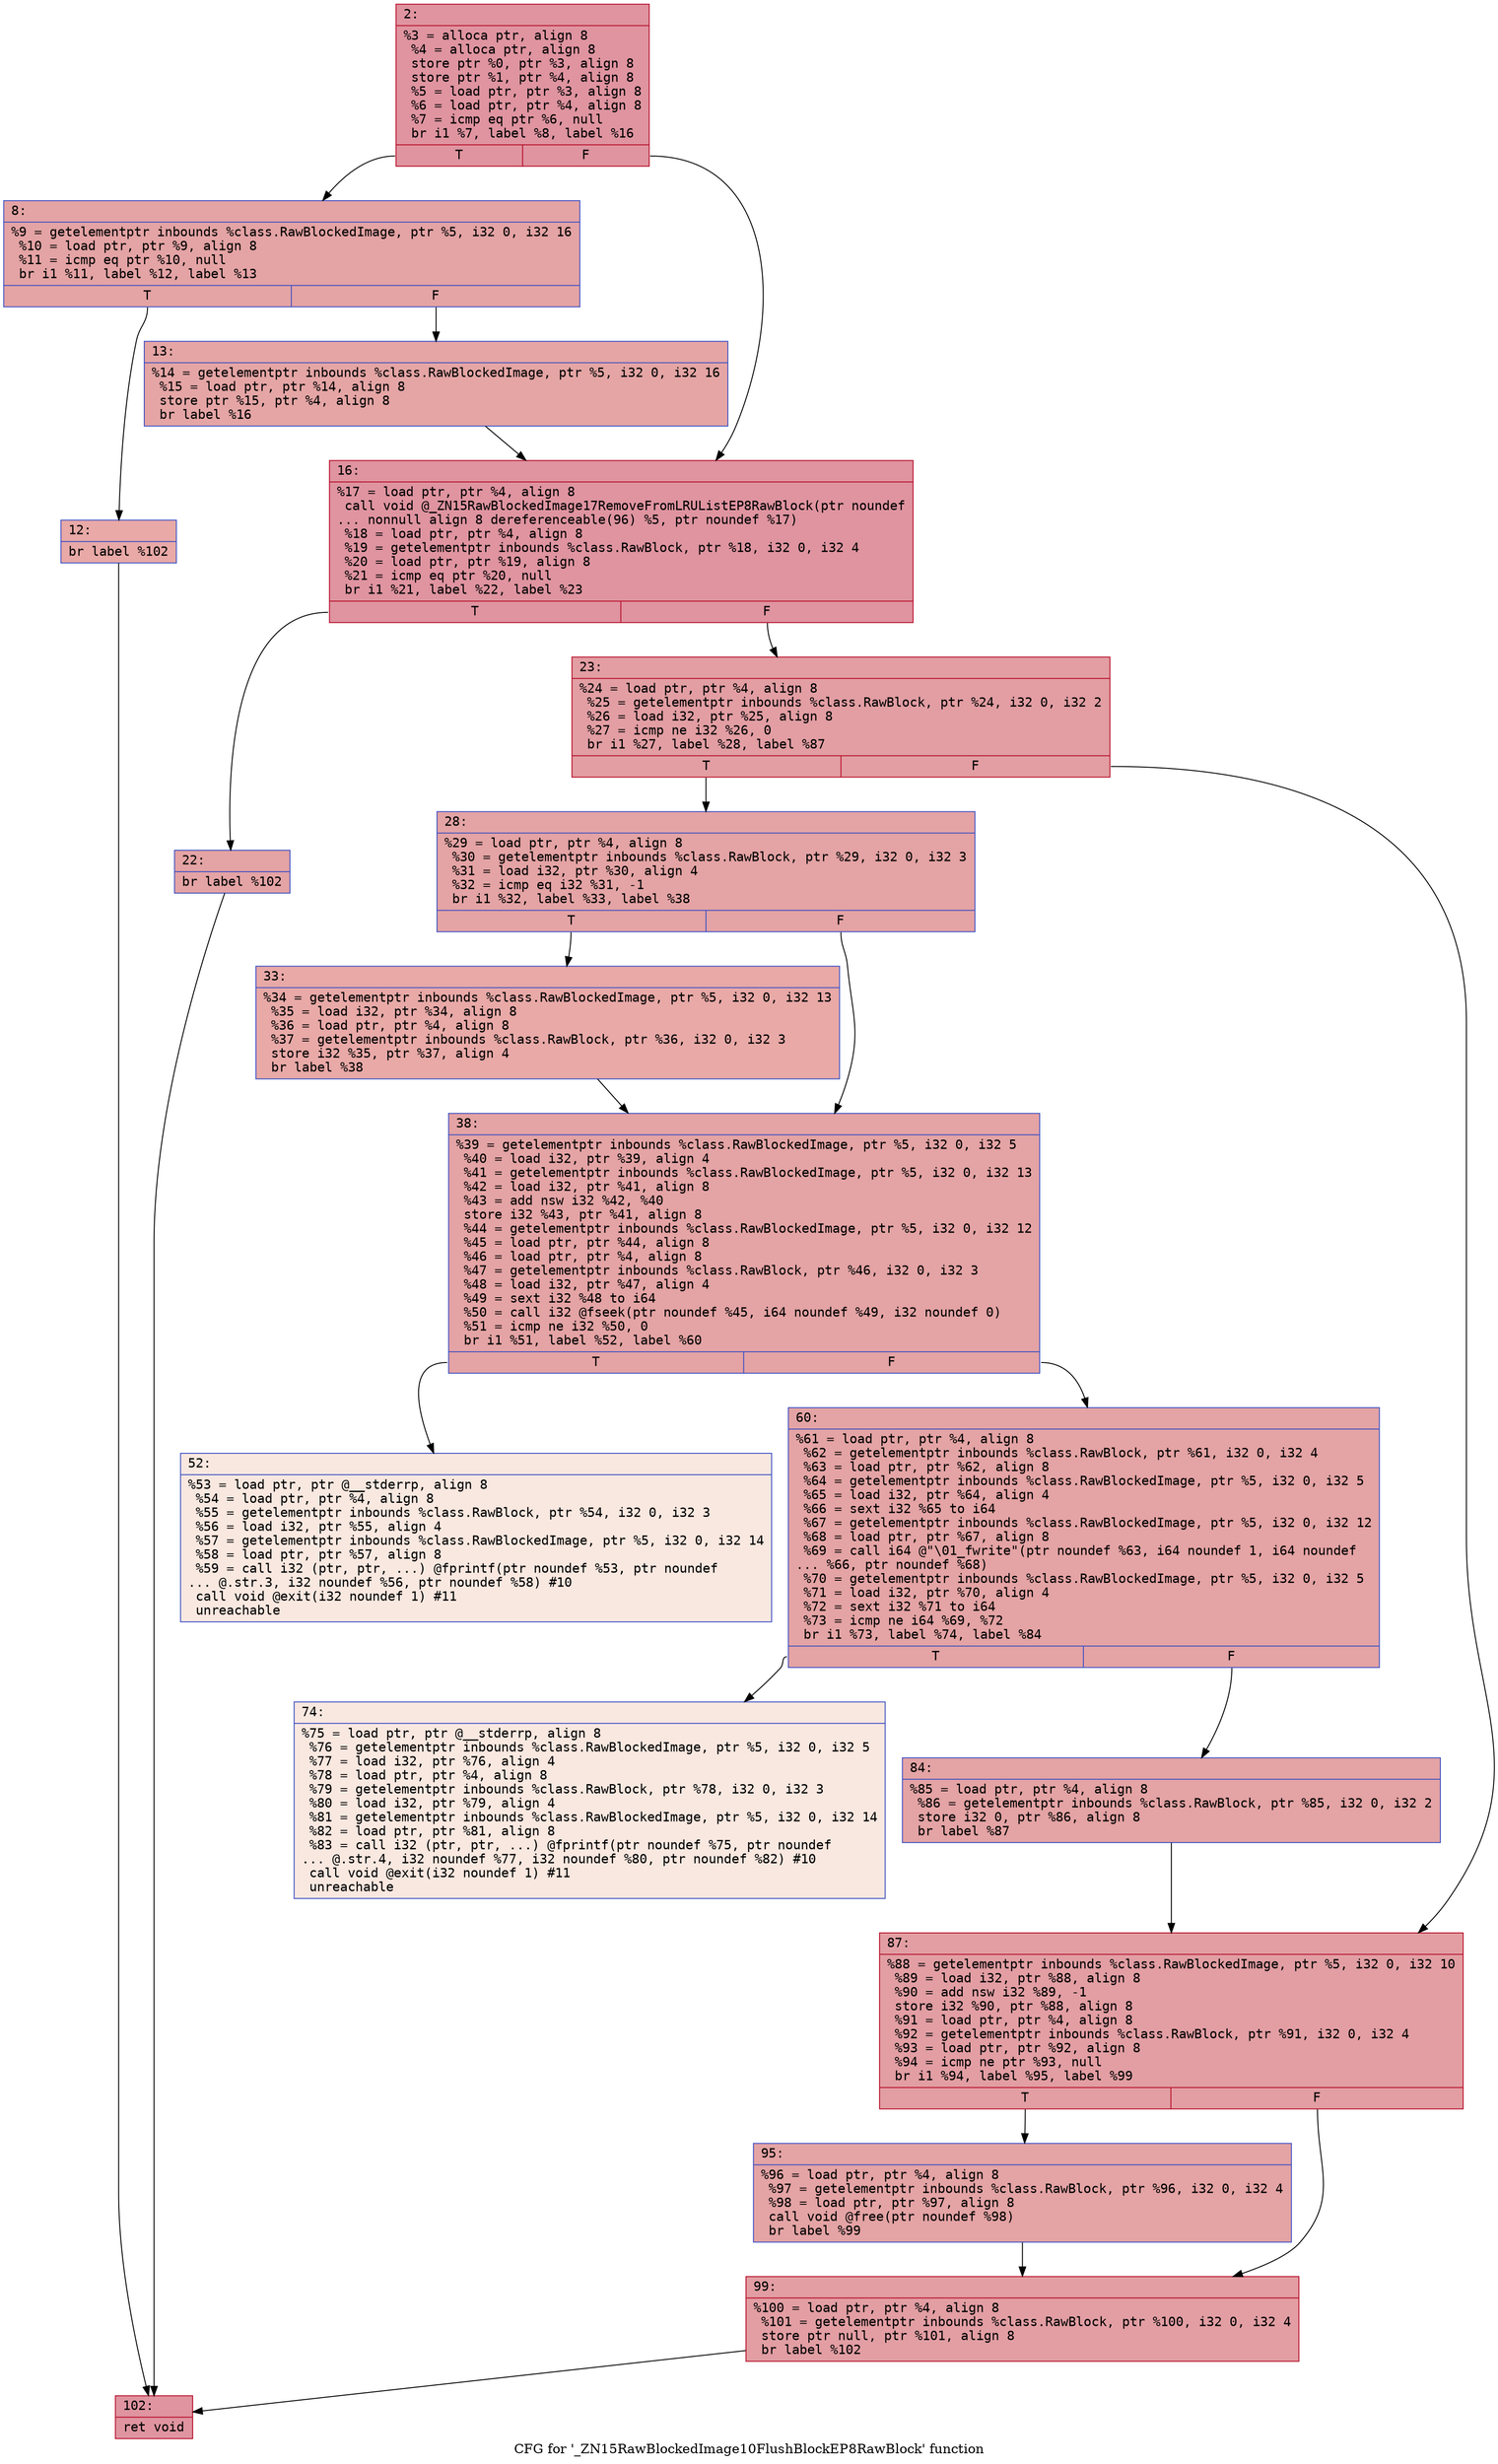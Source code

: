 digraph "CFG for '_ZN15RawBlockedImage10FlushBlockEP8RawBlock' function" {
	label="CFG for '_ZN15RawBlockedImage10FlushBlockEP8RawBlock' function";

	Node0x6000004ee260 [shape=record,color="#b70d28ff", style=filled, fillcolor="#b70d2870" fontname="Courier",label="{2:\l|  %3 = alloca ptr, align 8\l  %4 = alloca ptr, align 8\l  store ptr %0, ptr %3, align 8\l  store ptr %1, ptr %4, align 8\l  %5 = load ptr, ptr %3, align 8\l  %6 = load ptr, ptr %4, align 8\l  %7 = icmp eq ptr %6, null\l  br i1 %7, label %8, label %16\l|{<s0>T|<s1>F}}"];
	Node0x6000004ee260:s0 -> Node0x6000004ee2b0[tooltip="2 -> 8\nProbability 37.50%" ];
	Node0x6000004ee260:s1 -> Node0x6000004ee3a0[tooltip="2 -> 16\nProbability 62.50%" ];
	Node0x6000004ee2b0 [shape=record,color="#3d50c3ff", style=filled, fillcolor="#c32e3170" fontname="Courier",label="{8:\l|  %9 = getelementptr inbounds %class.RawBlockedImage, ptr %5, i32 0, i32 16\l  %10 = load ptr, ptr %9, align 8\l  %11 = icmp eq ptr %10, null\l  br i1 %11, label %12, label %13\l|{<s0>T|<s1>F}}"];
	Node0x6000004ee2b0:s0 -> Node0x6000004ee300[tooltip="8 -> 12\nProbability 37.50%" ];
	Node0x6000004ee2b0:s1 -> Node0x6000004ee350[tooltip="8 -> 13\nProbability 62.50%" ];
	Node0x6000004ee300 [shape=record,color="#3d50c3ff", style=filled, fillcolor="#ca3b3770" fontname="Courier",label="{12:\l|  br label %102\l}"];
	Node0x6000004ee300 -> Node0x6000004ee7b0[tooltip="12 -> 102\nProbability 100.00%" ];
	Node0x6000004ee350 [shape=record,color="#3d50c3ff", style=filled, fillcolor="#c5333470" fontname="Courier",label="{13:\l|  %14 = getelementptr inbounds %class.RawBlockedImage, ptr %5, i32 0, i32 16\l  %15 = load ptr, ptr %14, align 8\l  store ptr %15, ptr %4, align 8\l  br label %16\l}"];
	Node0x6000004ee350 -> Node0x6000004ee3a0[tooltip="13 -> 16\nProbability 100.00%" ];
	Node0x6000004ee3a0 [shape=record,color="#b70d28ff", style=filled, fillcolor="#b70d2870" fontname="Courier",label="{16:\l|  %17 = load ptr, ptr %4, align 8\l  call void @_ZN15RawBlockedImage17RemoveFromLRUListEP8RawBlock(ptr noundef\l... nonnull align 8 dereferenceable(96) %5, ptr noundef %17)\l  %18 = load ptr, ptr %4, align 8\l  %19 = getelementptr inbounds %class.RawBlock, ptr %18, i32 0, i32 4\l  %20 = load ptr, ptr %19, align 8\l  %21 = icmp eq ptr %20, null\l  br i1 %21, label %22, label %23\l|{<s0>T|<s1>F}}"];
	Node0x6000004ee3a0:s0 -> Node0x6000004ee3f0[tooltip="16 -> 22\nProbability 37.50%" ];
	Node0x6000004ee3a0:s1 -> Node0x6000004ee440[tooltip="16 -> 23\nProbability 62.50%" ];
	Node0x6000004ee3f0 [shape=record,color="#3d50c3ff", style=filled, fillcolor="#c32e3170" fontname="Courier",label="{22:\l|  br label %102\l}"];
	Node0x6000004ee3f0 -> Node0x6000004ee7b0[tooltip="22 -> 102\nProbability 100.00%" ];
	Node0x6000004ee440 [shape=record,color="#b70d28ff", style=filled, fillcolor="#be242e70" fontname="Courier",label="{23:\l|  %24 = load ptr, ptr %4, align 8\l  %25 = getelementptr inbounds %class.RawBlock, ptr %24, i32 0, i32 2\l  %26 = load i32, ptr %25, align 8\l  %27 = icmp ne i32 %26, 0\l  br i1 %27, label %28, label %87\l|{<s0>T|<s1>F}}"];
	Node0x6000004ee440:s0 -> Node0x6000004ee490[tooltip="23 -> 28\nProbability 62.50%" ];
	Node0x6000004ee440:s1 -> Node0x6000004ee6c0[tooltip="23 -> 87\nProbability 37.50%" ];
	Node0x6000004ee490 [shape=record,color="#3d50c3ff", style=filled, fillcolor="#c32e3170" fontname="Courier",label="{28:\l|  %29 = load ptr, ptr %4, align 8\l  %30 = getelementptr inbounds %class.RawBlock, ptr %29, i32 0, i32 3\l  %31 = load i32, ptr %30, align 4\l  %32 = icmp eq i32 %31, -1\l  br i1 %32, label %33, label %38\l|{<s0>T|<s1>F}}"];
	Node0x6000004ee490:s0 -> Node0x6000004ee4e0[tooltip="28 -> 33\nProbability 37.50%" ];
	Node0x6000004ee490:s1 -> Node0x6000004ee530[tooltip="28 -> 38\nProbability 62.50%" ];
	Node0x6000004ee4e0 [shape=record,color="#3d50c3ff", style=filled, fillcolor="#ca3b3770" fontname="Courier",label="{33:\l|  %34 = getelementptr inbounds %class.RawBlockedImage, ptr %5, i32 0, i32 13\l  %35 = load i32, ptr %34, align 8\l  %36 = load ptr, ptr %4, align 8\l  %37 = getelementptr inbounds %class.RawBlock, ptr %36, i32 0, i32 3\l  store i32 %35, ptr %37, align 4\l  br label %38\l}"];
	Node0x6000004ee4e0 -> Node0x6000004ee530[tooltip="33 -> 38\nProbability 100.00%" ];
	Node0x6000004ee530 [shape=record,color="#3d50c3ff", style=filled, fillcolor="#c32e3170" fontname="Courier",label="{38:\l|  %39 = getelementptr inbounds %class.RawBlockedImage, ptr %5, i32 0, i32 5\l  %40 = load i32, ptr %39, align 4\l  %41 = getelementptr inbounds %class.RawBlockedImage, ptr %5, i32 0, i32 13\l  %42 = load i32, ptr %41, align 8\l  %43 = add nsw i32 %42, %40\l  store i32 %43, ptr %41, align 8\l  %44 = getelementptr inbounds %class.RawBlockedImage, ptr %5, i32 0, i32 12\l  %45 = load ptr, ptr %44, align 8\l  %46 = load ptr, ptr %4, align 8\l  %47 = getelementptr inbounds %class.RawBlock, ptr %46, i32 0, i32 3\l  %48 = load i32, ptr %47, align 4\l  %49 = sext i32 %48 to i64\l  %50 = call i32 @fseek(ptr noundef %45, i64 noundef %49, i32 noundef 0)\l  %51 = icmp ne i32 %50, 0\l  br i1 %51, label %52, label %60\l|{<s0>T|<s1>F}}"];
	Node0x6000004ee530:s0 -> Node0x6000004ee580[tooltip="38 -> 52\nProbability 0.00%" ];
	Node0x6000004ee530:s1 -> Node0x6000004ee5d0[tooltip="38 -> 60\nProbability 100.00%" ];
	Node0x6000004ee580 [shape=record,color="#3d50c3ff", style=filled, fillcolor="#f1ccb870" fontname="Courier",label="{52:\l|  %53 = load ptr, ptr @__stderrp, align 8\l  %54 = load ptr, ptr %4, align 8\l  %55 = getelementptr inbounds %class.RawBlock, ptr %54, i32 0, i32 3\l  %56 = load i32, ptr %55, align 4\l  %57 = getelementptr inbounds %class.RawBlockedImage, ptr %5, i32 0, i32 14\l  %58 = load ptr, ptr %57, align 8\l  %59 = call i32 (ptr, ptr, ...) @fprintf(ptr noundef %53, ptr noundef\l... @.str.3, i32 noundef %56, ptr noundef %58) #10\l  call void @exit(i32 noundef 1) #11\l  unreachable\l}"];
	Node0x6000004ee5d0 [shape=record,color="#3d50c3ff", style=filled, fillcolor="#c32e3170" fontname="Courier",label="{60:\l|  %61 = load ptr, ptr %4, align 8\l  %62 = getelementptr inbounds %class.RawBlock, ptr %61, i32 0, i32 4\l  %63 = load ptr, ptr %62, align 8\l  %64 = getelementptr inbounds %class.RawBlockedImage, ptr %5, i32 0, i32 5\l  %65 = load i32, ptr %64, align 4\l  %66 = sext i32 %65 to i64\l  %67 = getelementptr inbounds %class.RawBlockedImage, ptr %5, i32 0, i32 12\l  %68 = load ptr, ptr %67, align 8\l  %69 = call i64 @\"\\01_fwrite\"(ptr noundef %63, i64 noundef 1, i64 noundef\l... %66, ptr noundef %68)\l  %70 = getelementptr inbounds %class.RawBlockedImage, ptr %5, i32 0, i32 5\l  %71 = load i32, ptr %70, align 4\l  %72 = sext i32 %71 to i64\l  %73 = icmp ne i64 %69, %72\l  br i1 %73, label %74, label %84\l|{<s0>T|<s1>F}}"];
	Node0x6000004ee5d0:s0 -> Node0x6000004ee620[tooltip="60 -> 74\nProbability 0.00%" ];
	Node0x6000004ee5d0:s1 -> Node0x6000004ee670[tooltip="60 -> 84\nProbability 100.00%" ];
	Node0x6000004ee620 [shape=record,color="#3d50c3ff", style=filled, fillcolor="#f1ccb870" fontname="Courier",label="{74:\l|  %75 = load ptr, ptr @__stderrp, align 8\l  %76 = getelementptr inbounds %class.RawBlockedImage, ptr %5, i32 0, i32 5\l  %77 = load i32, ptr %76, align 4\l  %78 = load ptr, ptr %4, align 8\l  %79 = getelementptr inbounds %class.RawBlock, ptr %78, i32 0, i32 3\l  %80 = load i32, ptr %79, align 4\l  %81 = getelementptr inbounds %class.RawBlockedImage, ptr %5, i32 0, i32 14\l  %82 = load ptr, ptr %81, align 8\l  %83 = call i32 (ptr, ptr, ...) @fprintf(ptr noundef %75, ptr noundef\l... @.str.4, i32 noundef %77, i32 noundef %80, ptr noundef %82) #10\l  call void @exit(i32 noundef 1) #11\l  unreachable\l}"];
	Node0x6000004ee670 [shape=record,color="#3d50c3ff", style=filled, fillcolor="#c32e3170" fontname="Courier",label="{84:\l|  %85 = load ptr, ptr %4, align 8\l  %86 = getelementptr inbounds %class.RawBlock, ptr %85, i32 0, i32 2\l  store i32 0, ptr %86, align 8\l  br label %87\l}"];
	Node0x6000004ee670 -> Node0x6000004ee6c0[tooltip="84 -> 87\nProbability 100.00%" ];
	Node0x6000004ee6c0 [shape=record,color="#b70d28ff", style=filled, fillcolor="#be242e70" fontname="Courier",label="{87:\l|  %88 = getelementptr inbounds %class.RawBlockedImage, ptr %5, i32 0, i32 10\l  %89 = load i32, ptr %88, align 8\l  %90 = add nsw i32 %89, -1\l  store i32 %90, ptr %88, align 8\l  %91 = load ptr, ptr %4, align 8\l  %92 = getelementptr inbounds %class.RawBlock, ptr %91, i32 0, i32 4\l  %93 = load ptr, ptr %92, align 8\l  %94 = icmp ne ptr %93, null\l  br i1 %94, label %95, label %99\l|{<s0>T|<s1>F}}"];
	Node0x6000004ee6c0:s0 -> Node0x6000004ee710[tooltip="87 -> 95\nProbability 62.50%" ];
	Node0x6000004ee6c0:s1 -> Node0x6000004ee760[tooltip="87 -> 99\nProbability 37.50%" ];
	Node0x6000004ee710 [shape=record,color="#3d50c3ff", style=filled, fillcolor="#c32e3170" fontname="Courier",label="{95:\l|  %96 = load ptr, ptr %4, align 8\l  %97 = getelementptr inbounds %class.RawBlock, ptr %96, i32 0, i32 4\l  %98 = load ptr, ptr %97, align 8\l  call void @free(ptr noundef %98)\l  br label %99\l}"];
	Node0x6000004ee710 -> Node0x6000004ee760[tooltip="95 -> 99\nProbability 100.00%" ];
	Node0x6000004ee760 [shape=record,color="#b70d28ff", style=filled, fillcolor="#be242e70" fontname="Courier",label="{99:\l|  %100 = load ptr, ptr %4, align 8\l  %101 = getelementptr inbounds %class.RawBlock, ptr %100, i32 0, i32 4\l  store ptr null, ptr %101, align 8\l  br label %102\l}"];
	Node0x6000004ee760 -> Node0x6000004ee7b0[tooltip="99 -> 102\nProbability 100.00%" ];
	Node0x6000004ee7b0 [shape=record,color="#b70d28ff", style=filled, fillcolor="#b70d2870" fontname="Courier",label="{102:\l|  ret void\l}"];
}
